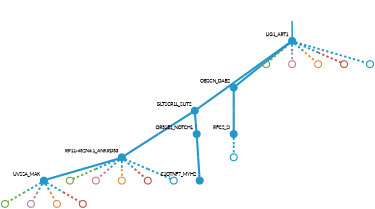 strict digraph  {
graph[splines=false]; nodesep=0.7; rankdir=TB; ranksep=0.6; forcelabels=true; dpi=600; size=2.5;
0 [color="#2496c8ff", fillcolor="#2496c8ff", fixedsize=true, fontname=Lato, fontsize="12pt", height="0.25", label="", penwidth=3, shape=circle, style=filled, xlabel=LIG1_ART1];
1 [color="#2496c8ff", fillcolor="#2496c8ff", fixedsize=true, fontname=Lato, fontsize="12pt", height="0.25", label="", penwidth=3, shape=circle, style=filled, xlabel=GLTSCR1L_SLIT2];
5 [color="#2496c8ff", fillcolor="#2496c8ff", fixedsize=true, fontname=Lato, fontsize="12pt", height="0.25", label="", penwidth=3, shape=circle, style=filled, xlabel=OBSCN_DAB2];
8 [color="#6aa84fff", fillcolor="#6aa84fff", fixedsize=true, fontname=Lato, fontsize="12pt", height="0.25", label="", penwidth=3, shape=circle, style=solid, xlabel=""];
11 [color="#c27ba0ff", fillcolor="#c27ba0ff", fixedsize=true, fontname=Lato, fontsize="12pt", height="0.25", label="", penwidth=3, shape=circle, style=solid, xlabel=""];
14 [color="#e69138ff", fillcolor="#e69138ff", fixedsize=true, fontname=Lato, fontsize="12pt", height="0.25", label="", penwidth=3, shape=circle, style=solid, xlabel=""];
17 [color="#be5742ff", fillcolor="#be5742ff", fixedsize=true, fontname=Lato, fontsize="12pt", height="0.25", label="", penwidth=3, shape=circle, style=solid, xlabel=""];
20 [color="#2496c8ff", fillcolor="#2496c8ff", fixedsize=true, fontname=Lato, fontsize="12pt", height="0.25", label="", penwidth=3, shape=circle, style=solid, xlabel=""];
2 [color="#2496c8ff", fillcolor="#2496c8ff", fixedsize=true, fontname=Lato, fontsize="12pt", height="0.25", label="", penwidth=3, shape=circle, style=filled, xlabel="RP11-452N4.1_ANKRD53"];
6 [color="#2496c8ff", fillcolor="#2496c8ff", fixedsize=true, fontname=Lato, fontsize="12pt", height="0.25", label="", penwidth=3, shape=circle, style=filled, xlabel=OR51E1_NOTCH1];
7 [color="#2496c8ff", fillcolor="#2496c8ff", fixedsize=true, fontname=Lato, fontsize="12pt", height="0.25", label="", penwidth=3, shape=circle, style=filled, xlabel=UVSSA_MAK];
9 [color="#6aa84fff", fillcolor="#6aa84fff", fixedsize=true, fontname=Lato, fontsize="12pt", height="0.25", label="", penwidth=3, shape=circle, style=solid, xlabel=""];
12 [color="#c27ba0ff", fillcolor="#c27ba0ff", fixedsize=true, fontname=Lato, fontsize="12pt", height="0.25", label="", penwidth=3, shape=circle, style=solid, xlabel=""];
15 [color="#e69138ff", fillcolor="#e69138ff", fixedsize=true, fontname=Lato, fontsize="12pt", height="0.25", label="", penwidth=3, shape=circle, style=solid, xlabel=""];
18 [color="#be5742ff", fillcolor="#be5742ff", fixedsize=true, fontname=Lato, fontsize="12pt", height="0.25", label="", penwidth=3, shape=circle, style=solid, xlabel=""];
21 [color="#2496c8ff", fillcolor="#2496c8ff", fixedsize=true, fontname=Lato, fontsize="12pt", height="0.25", label="", penwidth=3, shape=circle, style=solid, xlabel=""];
4 [color="#2496c8ff", fillcolor="#2496c8ff", fixedsize=true, fontname=Lato, fontsize="12pt", height="0.25", label="", penwidth=3, shape=circle, style=filled, xlabel=RFC2_SI];
22 [color="#2496c8ff", fillcolor="#2496c8ff", fixedsize=true, fontname=Lato, fontsize="12pt", height="0.25", label="", penwidth=3, shape=circle, style=solid, xlabel=""];
3 [color="#2496c8ff", fillcolor="#2496c8ff", fixedsize=true, fontname=Lato, fontsize="12pt", height="0.25", label="", penwidth=3, shape=circle, style=filled, xlabel=C1QTNF7_MYH2];
10 [color="#6aa84fff", fillcolor="#6aa84fff", fixedsize=true, fontname=Lato, fontsize="12pt", height="0.25", label="", penwidth=3, shape=circle, style=solid, xlabel=""];
13 [color="#c27ba0ff", fillcolor="#c27ba0ff", fixedsize=true, fontname=Lato, fontsize="12pt", height="0.25", label="", penwidth=3, shape=circle, style=solid, xlabel=""];
16 [color="#e69138ff", fillcolor="#e69138ff", fixedsize=true, fontname=Lato, fontsize="12pt", height="0.25", label="", penwidth=3, shape=circle, style=solid, xlabel=""];
19 [color="#be5742ff", fillcolor="#be5742ff", fixedsize=true, fontname=Lato, fontsize="12pt", height="0.25", label="", penwidth=3, shape=circle, style=solid, xlabel=""];
normal [label="", penwidth=3, style=invis, xlabel=LIG1_ART1];
0 -> 1  [arrowsize=0, color="#2496c8ff;0.5:#2496c8ff", minlen="3.0", penwidth="5.5", style=solid];
0 -> 5  [arrowsize=0, color="#2496c8ff;0.5:#2496c8ff", minlen="2.0", penwidth="5.5", style=solid];
0 -> 8  [arrowsize=0, color="#2496c8ff;0.5:#6aa84fff", minlen="1.350000023841858", penwidth=5, style=dashed];
0 -> 11  [arrowsize=0, color="#2496c8ff;0.5:#c27ba0ff", minlen="1.350000023841858", penwidth=5, style=dashed];
0 -> 14  [arrowsize=0, color="#2496c8ff;0.5:#e69138ff", minlen="1.350000023841858", penwidth=5, style=dashed];
0 -> 17  [arrowsize=0, color="#2496c8ff;0.5:#be5742ff", minlen="1.350000023841858", penwidth=5, style=dashed];
0 -> 20  [arrowsize=0, color="#2496c8ff;0.5:#2496c8ff", minlen="1.350000023841858", penwidth=5, style=dashed];
1 -> 2  [arrowsize=0, color="#2496c8ff;0.5:#2496c8ff", minlen="2.5999999046325684", penwidth="5.5", style=solid];
1 -> 6  [arrowsize=0, color="#2496c8ff;0.5:#2496c8ff", minlen="1.7000000476837158", penwidth="5.5", style=solid];
5 -> 4  [arrowsize=0, color="#2496c8ff;0.5:#2496c8ff", minlen="2.200000047683716", penwidth="5.5", style=solid];
2 -> 7  [arrowsize=0, color="#2496c8ff;0.5:#2496c8ff", minlen="1.7000000476837158", penwidth="5.5", style=solid];
2 -> 9  [arrowsize=0, color="#2496c8ff;0.5:#6aa84fff", minlen="1.350000023841858", penwidth=5, style=dashed];
2 -> 12  [arrowsize=0, color="#2496c8ff;0.5:#c27ba0ff", minlen="1.350000023841858", penwidth=5, style=dashed];
2 -> 15  [arrowsize=0, color="#2496c8ff;0.5:#e69138ff", minlen="1.350000023841858", penwidth=5, style=dashed];
2 -> 18  [arrowsize=0, color="#2496c8ff;0.5:#be5742ff", minlen="1.350000023841858", penwidth=5, style=dashed];
2 -> 21  [arrowsize=0, color="#2496c8ff;0.5:#2496c8ff", minlen="1.350000023841858", penwidth=5, style=dashed];
6 -> 3  [arrowsize=0, color="#2496c8ff;0.5:#2496c8ff", minlen="2.4000000953674316", penwidth="5.5", style=solid];
7 -> 10  [arrowsize=0, color="#2496c8ff;0.5:#6aa84fff", minlen="1.350000023841858", penwidth=5, style=dashed];
7 -> 13  [arrowsize=0, color="#2496c8ff;0.5:#c27ba0ff", minlen="1.350000023841858", penwidth=5, style=dashed];
7 -> 16  [arrowsize=0, color="#2496c8ff;0.5:#e69138ff", minlen="1.350000023841858", penwidth=5, style=dashed];
7 -> 19  [arrowsize=0, color="#2496c8ff;0.5:#be5742ff", minlen="1.350000023841858", penwidth=5, style=dashed];
4 -> 22  [arrowsize=0, color="#2496c8ff;0.5:#2496c8ff", minlen="1.350000023841858", penwidth=5, style=dashed];
normal -> 0  [arrowsize=0, color="#2496c8ff", label="", penwidth=4, style=solid];
}
